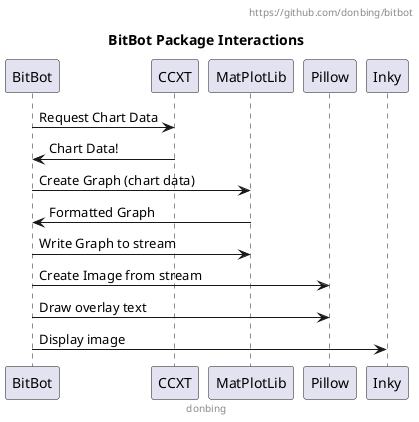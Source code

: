 @startuml

header https://github.com/donbing/bitbot
title BitBot Package Interactions
footer donbing

BitBot -> CCXT: Request Chart Data
BitBot <- CCXT: Chart Data!
BitBot -> MatPlotLib: Create Graph (chart data)
BitBot <- MatPlotLib: Formatted Graph
BitBot -> MatPlotLib: Write Graph to stream
BitBot -> Pillow: Create Image from stream
BitBot -> Pillow: Draw overlay text
BitBot -> Inky: Display image

@enduml
